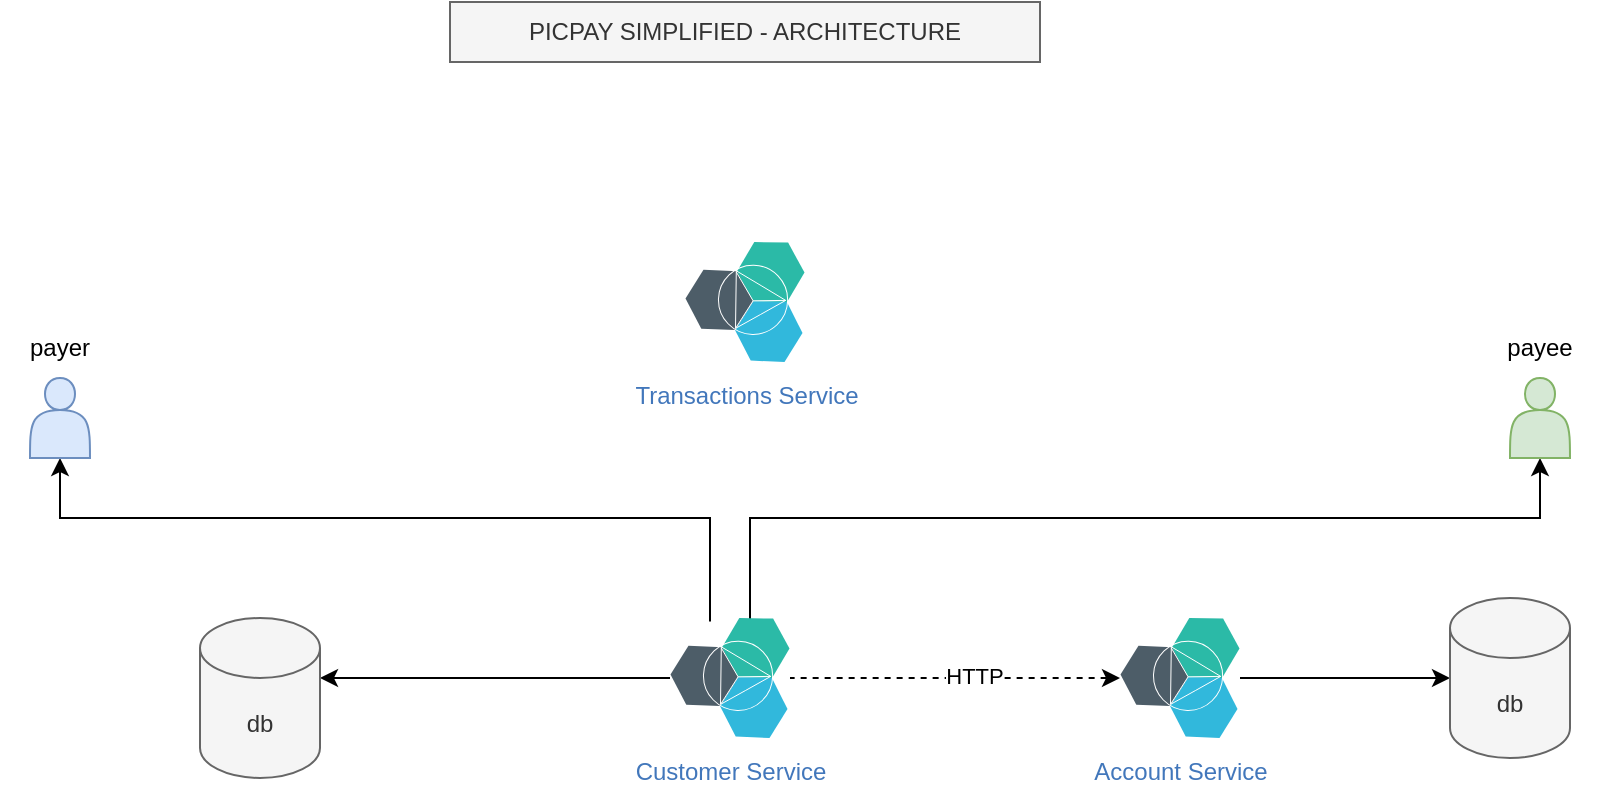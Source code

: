 <mxfile version="21.6.8" type="github">
  <diagram name="Página-1" id="oJ_uSgrKRGmOO-BIVQJW">
    <mxGraphModel dx="1781" dy="-560" grid="1" gridSize="10" guides="1" tooltips="1" connect="1" arrows="1" fold="1" page="1" pageScale="1" pageWidth="827" pageHeight="1169" math="0" shadow="0">
      <root>
        <mxCell id="0" />
        <mxCell id="1" parent="0" />
        <mxCell id="tQj2e6aS2rfp-uju7tFE-2" style="edgeStyle=orthogonalEdgeStyle;rounded=0;orthogonalLoop=1;jettySize=auto;html=1;entryX=0.5;entryY=1;entryDx=0;entryDy=0;" edge="1" parent="1" source="tQj2e6aS2rfp-uju7tFE-7" target="tQj2e6aS2rfp-uju7tFE-8">
          <mxGeometry relative="1" as="geometry">
            <Array as="points">
              <mxPoint x="55" y="2208" />
              <mxPoint x="-270" y="2208" />
            </Array>
          </mxGeometry>
        </mxCell>
        <mxCell id="tQj2e6aS2rfp-uju7tFE-3" style="edgeStyle=orthogonalEdgeStyle;rounded=0;orthogonalLoop=1;jettySize=auto;html=1;entryX=0.5;entryY=1;entryDx=0;entryDy=0;" edge="1" parent="1" source="tQj2e6aS2rfp-uju7tFE-7" target="tQj2e6aS2rfp-uju7tFE-11">
          <mxGeometry relative="1" as="geometry">
            <Array as="points">
              <mxPoint x="75" y="2208" />
              <mxPoint x="470" y="2208" />
            </Array>
          </mxGeometry>
        </mxCell>
        <mxCell id="tQj2e6aS2rfp-uju7tFE-4" style="edgeStyle=orthogonalEdgeStyle;rounded=0;orthogonalLoop=1;jettySize=auto;html=1;" edge="1" parent="1" source="tQj2e6aS2rfp-uju7tFE-7" target="tQj2e6aS2rfp-uju7tFE-13">
          <mxGeometry relative="1" as="geometry">
            <Array as="points">
              <mxPoint x="-5" y="2288" />
              <mxPoint x="-5" y="2288" />
            </Array>
          </mxGeometry>
        </mxCell>
        <mxCell id="tQj2e6aS2rfp-uju7tFE-5" style="edgeStyle=orthogonalEdgeStyle;rounded=0;orthogonalLoop=1;jettySize=auto;html=1;flowAnimation=1;orthogonal=0;enumerate=0;dashed=1;" edge="1" parent="1" source="tQj2e6aS2rfp-uju7tFE-7" target="tQj2e6aS2rfp-uju7tFE-16">
          <mxGeometry relative="1" as="geometry" />
        </mxCell>
        <mxCell id="tQj2e6aS2rfp-uju7tFE-6" value="HTTP" style="edgeLabel;html=1;align=center;verticalAlign=middle;resizable=0;points=[];" vertex="1" connectable="0" parent="tQj2e6aS2rfp-uju7tFE-5">
          <mxGeometry x="0.109" y="1" relative="1" as="geometry">
            <mxPoint as="offset" />
          </mxGeometry>
        </mxCell>
        <mxCell id="tQj2e6aS2rfp-uju7tFE-7" value="Customer Service" style="image;aspect=fixed;perimeter=ellipsePerimeter;html=1;align=center;shadow=0;dashed=0;fontColor=#4277BB;labelBackgroundColor=default;fontSize=12;spacingTop=3;image=img/lib/ibm/miscellaneous/microservices_application.svg;" vertex="1" parent="1">
          <mxGeometry x="35" y="2258" width="60" height="60" as="geometry" />
        </mxCell>
        <mxCell id="tQj2e6aS2rfp-uju7tFE-8" value="" style="shape=actor;whiteSpace=wrap;html=1;fillColor=#dae8fc;strokeColor=#6c8ebf;" vertex="1" parent="1">
          <mxGeometry x="-285" y="2138" width="30" height="40" as="geometry" />
        </mxCell>
        <mxCell id="tQj2e6aS2rfp-uju7tFE-9" value="PICPAY SIMPLIFIED - ARCHITECTURE" style="text;html=1;strokeColor=#666666;fillColor=#f5f5f5;align=center;verticalAlign=middle;whiteSpace=wrap;rounded=0;fontColor=#333333;" vertex="1" parent="1">
          <mxGeometry x="-75" y="1950" width="295" height="30" as="geometry" />
        </mxCell>
        <mxCell id="tQj2e6aS2rfp-uju7tFE-10" value="payer" style="text;html=1;strokeColor=none;fillColor=none;align=center;verticalAlign=middle;whiteSpace=wrap;rounded=0;" vertex="1" parent="1">
          <mxGeometry x="-300" y="2108" width="60" height="30" as="geometry" />
        </mxCell>
        <mxCell id="tQj2e6aS2rfp-uju7tFE-11" value="" style="shape=actor;whiteSpace=wrap;html=1;fillColor=#d5e8d4;strokeColor=#82b366;" vertex="1" parent="1">
          <mxGeometry x="455" y="2138" width="30" height="40" as="geometry" />
        </mxCell>
        <mxCell id="tQj2e6aS2rfp-uju7tFE-12" value="payee" style="text;html=1;strokeColor=none;fillColor=none;align=center;verticalAlign=middle;whiteSpace=wrap;rounded=0;" vertex="1" parent="1">
          <mxGeometry x="440" y="2108" width="60" height="30" as="geometry" />
        </mxCell>
        <mxCell id="tQj2e6aS2rfp-uju7tFE-13" value="db" style="shape=cylinder3;whiteSpace=wrap;html=1;boundedLbl=1;backgroundOutline=1;size=15;fillColor=#f5f5f5;fontColor=#333333;strokeColor=#666666;" vertex="1" parent="1">
          <mxGeometry x="-200" y="2258" width="60" height="80" as="geometry" />
        </mxCell>
        <mxCell id="tQj2e6aS2rfp-uju7tFE-14" style="edgeStyle=orthogonalEdgeStyle;rounded=0;orthogonalLoop=1;jettySize=auto;html=1;exitX=0.5;exitY=1;exitDx=0;exitDy=0;" edge="1" parent="1" source="tQj2e6aS2rfp-uju7tFE-9" target="tQj2e6aS2rfp-uju7tFE-9">
          <mxGeometry relative="1" as="geometry" />
        </mxCell>
        <mxCell id="tQj2e6aS2rfp-uju7tFE-15" style="edgeStyle=orthogonalEdgeStyle;rounded=0;orthogonalLoop=1;jettySize=auto;html=1;entryX=0;entryY=0.5;entryDx=0;entryDy=0;entryPerimeter=0;" edge="1" parent="1" source="tQj2e6aS2rfp-uju7tFE-16" target="tQj2e6aS2rfp-uju7tFE-17">
          <mxGeometry relative="1" as="geometry" />
        </mxCell>
        <mxCell id="tQj2e6aS2rfp-uju7tFE-16" value="Account Service" style="image;aspect=fixed;perimeter=ellipsePerimeter;html=1;align=center;shadow=0;dashed=0;fontColor=#4277BB;labelBackgroundColor=default;fontSize=12;spacingTop=3;image=img/lib/ibm/miscellaneous/microservices_application.svg;" vertex="1" parent="1">
          <mxGeometry x="260" y="2258" width="60" height="60" as="geometry" />
        </mxCell>
        <mxCell id="tQj2e6aS2rfp-uju7tFE-17" value="db" style="shape=cylinder3;whiteSpace=wrap;html=1;boundedLbl=1;backgroundOutline=1;size=15;fillColor=#f5f5f5;fontColor=#333333;strokeColor=#666666;" vertex="1" parent="1">
          <mxGeometry x="425" y="2248" width="60" height="80" as="geometry" />
        </mxCell>
        <mxCell id="tQj2e6aS2rfp-uju7tFE-18" value="Transactions Service" style="image;aspect=fixed;perimeter=ellipsePerimeter;html=1;align=center;shadow=0;dashed=0;fontColor=#4277BB;labelBackgroundColor=default;fontSize=12;spacingTop=3;image=img/lib/ibm/miscellaneous/microservices_application.svg;" vertex="1" parent="1">
          <mxGeometry x="42.5" y="2070" width="60" height="60" as="geometry" />
        </mxCell>
      </root>
    </mxGraphModel>
  </diagram>
</mxfile>
